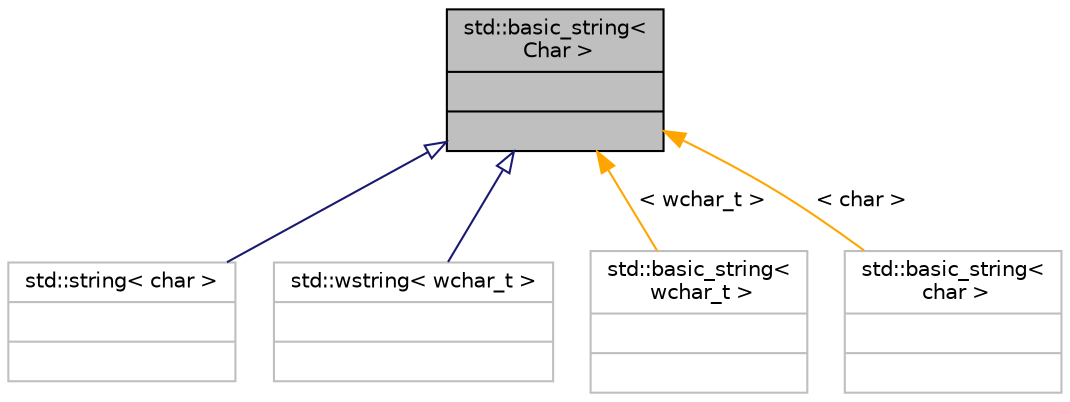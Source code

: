 digraph "std::basic_string&lt; Char &gt;"
{
  edge [fontname="Helvetica",fontsize="10",labelfontname="Helvetica",labelfontsize="10"];
  node [fontname="Helvetica",fontsize="10",shape=record];
  Node270 [label="{std::basic_string\<\l Char \>\n||}",height=0.2,width=0.4,color="black", fillcolor="grey75", style="filled", fontcolor="black"];
  Node270 -> Node271 [dir="back",color="midnightblue",fontsize="10",style="solid",arrowtail="onormal",fontname="Helvetica"];
  Node271 [label="{std::string\< char \>\n||}",height=0.2,width=0.4,color="grey75", fillcolor="white", style="filled",tooltip="STL class "];
  Node270 -> Node272 [dir="back",color="midnightblue",fontsize="10",style="solid",arrowtail="onormal",fontname="Helvetica"];
  Node272 [label="{std::wstring\< wchar_t \>\n||}",height=0.2,width=0.4,color="grey75", fillcolor="white", style="filled",tooltip="STL class "];
  Node270 -> Node273 [dir="back",color="orange",fontsize="10",style="solid",label=" \< wchar_t \>" ,fontname="Helvetica"];
  Node273 [label="{std::basic_string\<\l wchar_t \>\n||}",height=0.2,width=0.4,color="grey75", fillcolor="white", style="filled"];
  Node270 -> Node274 [dir="back",color="orange",fontsize="10",style="solid",label=" \< char \>" ,fontname="Helvetica"];
  Node274 [label="{std::basic_string\<\l char \>\n||}",height=0.2,width=0.4,color="grey75", fillcolor="white", style="filled"];
}
